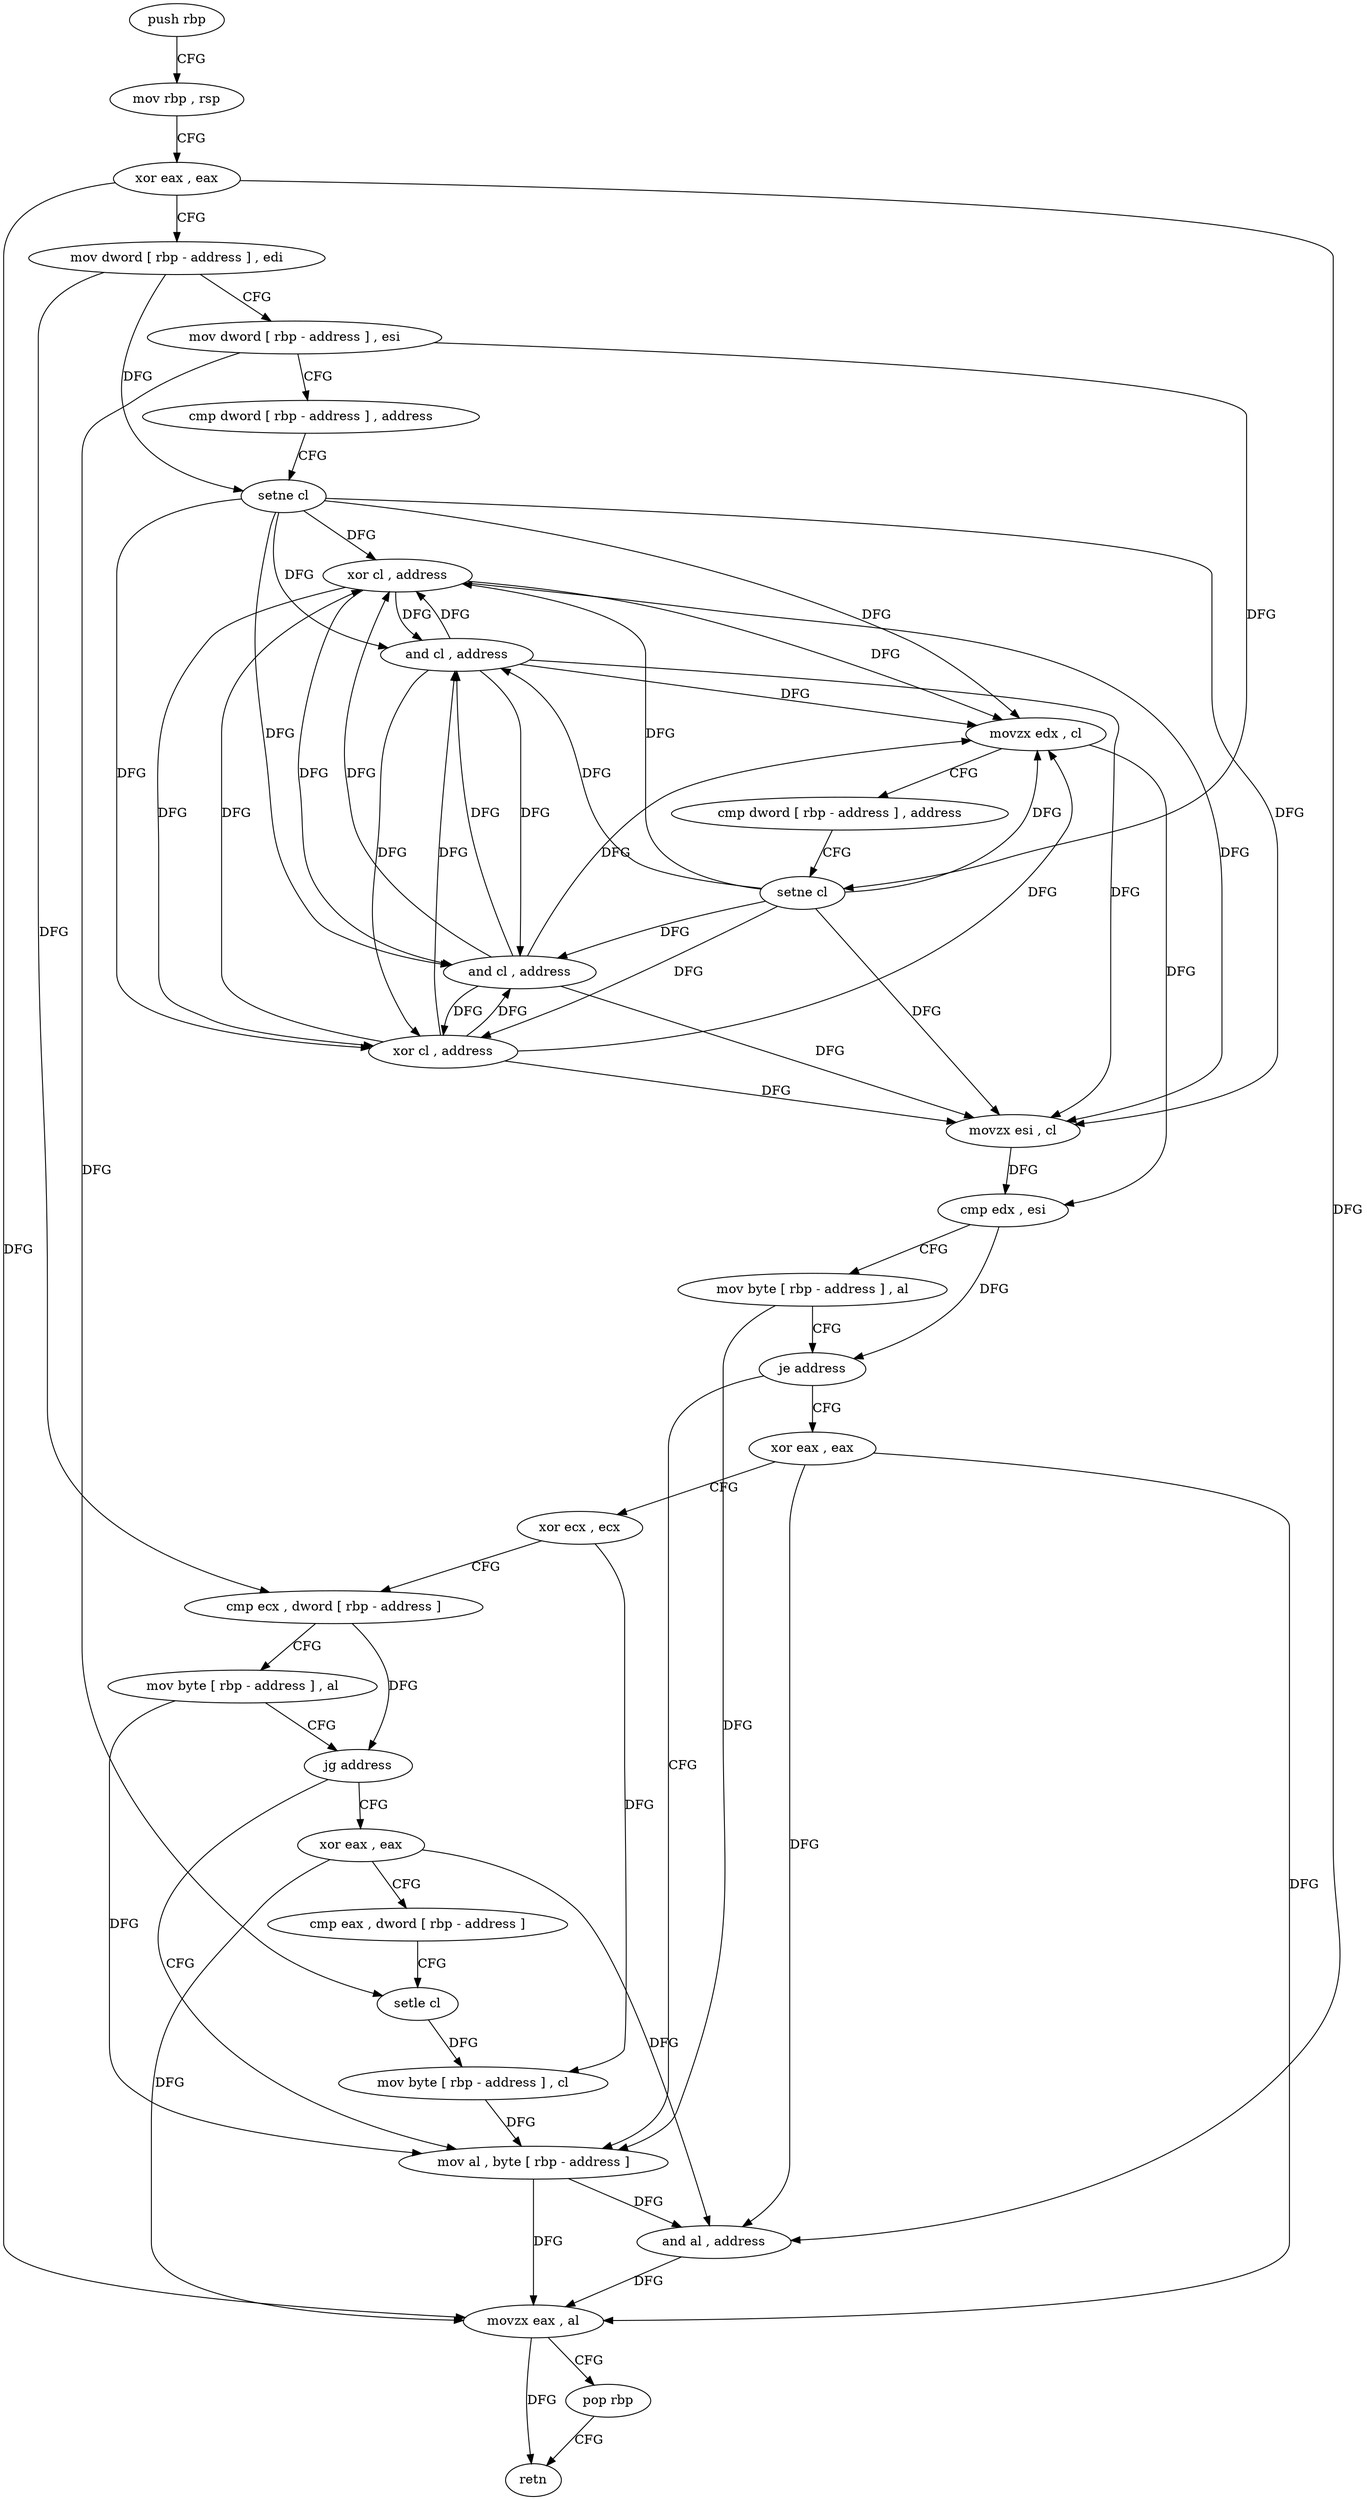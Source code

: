 digraph "func" {
"4322288" [label = "push rbp" ]
"4322289" [label = "mov rbp , rsp" ]
"4322292" [label = "xor eax , eax" ]
"4322294" [label = "mov dword [ rbp - address ] , edi" ]
"4322297" [label = "mov dword [ rbp - address ] , esi" ]
"4322300" [label = "cmp dword [ rbp - address ] , address" ]
"4322304" [label = "setne cl" ]
"4322307" [label = "xor cl , address" ]
"4322310" [label = "and cl , address" ]
"4322313" [label = "movzx edx , cl" ]
"4322316" [label = "cmp dword [ rbp - address ] , address" ]
"4322320" [label = "setne cl" ]
"4322323" [label = "xor cl , address" ]
"4322326" [label = "and cl , address" ]
"4322329" [label = "movzx esi , cl" ]
"4322332" [label = "cmp edx , esi" ]
"4322334" [label = "mov byte [ rbp - address ] , al" ]
"4322337" [label = "je address" ]
"4322370" [label = "mov al , byte [ rbp - address ]" ]
"4322343" [label = "xor eax , eax" ]
"4322373" [label = "and al , address" ]
"4322375" [label = "movzx eax , al" ]
"4322378" [label = "pop rbp" ]
"4322379" [label = "retn" ]
"4322345" [label = "xor ecx , ecx" ]
"4322347" [label = "cmp ecx , dword [ rbp - address ]" ]
"4322350" [label = "mov byte [ rbp - address ] , al" ]
"4322353" [label = "jg address" ]
"4322359" [label = "xor eax , eax" ]
"4322361" [label = "cmp eax , dword [ rbp - address ]" ]
"4322364" [label = "setle cl" ]
"4322367" [label = "mov byte [ rbp - address ] , cl" ]
"4322288" -> "4322289" [ label = "CFG" ]
"4322289" -> "4322292" [ label = "CFG" ]
"4322292" -> "4322294" [ label = "CFG" ]
"4322292" -> "4322373" [ label = "DFG" ]
"4322292" -> "4322375" [ label = "DFG" ]
"4322294" -> "4322297" [ label = "CFG" ]
"4322294" -> "4322304" [ label = "DFG" ]
"4322294" -> "4322347" [ label = "DFG" ]
"4322297" -> "4322300" [ label = "CFG" ]
"4322297" -> "4322320" [ label = "DFG" ]
"4322297" -> "4322364" [ label = "DFG" ]
"4322300" -> "4322304" [ label = "CFG" ]
"4322304" -> "4322307" [ label = "DFG" ]
"4322304" -> "4322310" [ label = "DFG" ]
"4322304" -> "4322313" [ label = "DFG" ]
"4322304" -> "4322323" [ label = "DFG" ]
"4322304" -> "4322326" [ label = "DFG" ]
"4322304" -> "4322329" [ label = "DFG" ]
"4322307" -> "4322310" [ label = "DFG" ]
"4322307" -> "4322313" [ label = "DFG" ]
"4322307" -> "4322323" [ label = "DFG" ]
"4322307" -> "4322326" [ label = "DFG" ]
"4322307" -> "4322329" [ label = "DFG" ]
"4322310" -> "4322313" [ label = "DFG" ]
"4322310" -> "4322307" [ label = "DFG" ]
"4322310" -> "4322323" [ label = "DFG" ]
"4322310" -> "4322326" [ label = "DFG" ]
"4322310" -> "4322329" [ label = "DFG" ]
"4322313" -> "4322316" [ label = "CFG" ]
"4322313" -> "4322332" [ label = "DFG" ]
"4322316" -> "4322320" [ label = "CFG" ]
"4322320" -> "4322323" [ label = "DFG" ]
"4322320" -> "4322307" [ label = "DFG" ]
"4322320" -> "4322310" [ label = "DFG" ]
"4322320" -> "4322313" [ label = "DFG" ]
"4322320" -> "4322326" [ label = "DFG" ]
"4322320" -> "4322329" [ label = "DFG" ]
"4322323" -> "4322326" [ label = "DFG" ]
"4322323" -> "4322307" [ label = "DFG" ]
"4322323" -> "4322310" [ label = "DFG" ]
"4322323" -> "4322313" [ label = "DFG" ]
"4322323" -> "4322329" [ label = "DFG" ]
"4322326" -> "4322329" [ label = "DFG" ]
"4322326" -> "4322307" [ label = "DFG" ]
"4322326" -> "4322310" [ label = "DFG" ]
"4322326" -> "4322313" [ label = "DFG" ]
"4322326" -> "4322323" [ label = "DFG" ]
"4322329" -> "4322332" [ label = "DFG" ]
"4322332" -> "4322334" [ label = "CFG" ]
"4322332" -> "4322337" [ label = "DFG" ]
"4322334" -> "4322337" [ label = "CFG" ]
"4322334" -> "4322370" [ label = "DFG" ]
"4322337" -> "4322370" [ label = "CFG" ]
"4322337" -> "4322343" [ label = "CFG" ]
"4322370" -> "4322373" [ label = "DFG" ]
"4322370" -> "4322375" [ label = "DFG" ]
"4322343" -> "4322345" [ label = "CFG" ]
"4322343" -> "4322373" [ label = "DFG" ]
"4322343" -> "4322375" [ label = "DFG" ]
"4322373" -> "4322375" [ label = "DFG" ]
"4322375" -> "4322378" [ label = "CFG" ]
"4322375" -> "4322379" [ label = "DFG" ]
"4322378" -> "4322379" [ label = "CFG" ]
"4322345" -> "4322347" [ label = "CFG" ]
"4322345" -> "4322367" [ label = "DFG" ]
"4322347" -> "4322350" [ label = "CFG" ]
"4322347" -> "4322353" [ label = "DFG" ]
"4322350" -> "4322353" [ label = "CFG" ]
"4322350" -> "4322370" [ label = "DFG" ]
"4322353" -> "4322370" [ label = "CFG" ]
"4322353" -> "4322359" [ label = "CFG" ]
"4322359" -> "4322361" [ label = "CFG" ]
"4322359" -> "4322373" [ label = "DFG" ]
"4322359" -> "4322375" [ label = "DFG" ]
"4322361" -> "4322364" [ label = "CFG" ]
"4322364" -> "4322367" [ label = "DFG" ]
"4322367" -> "4322370" [ label = "DFG" ]
}
